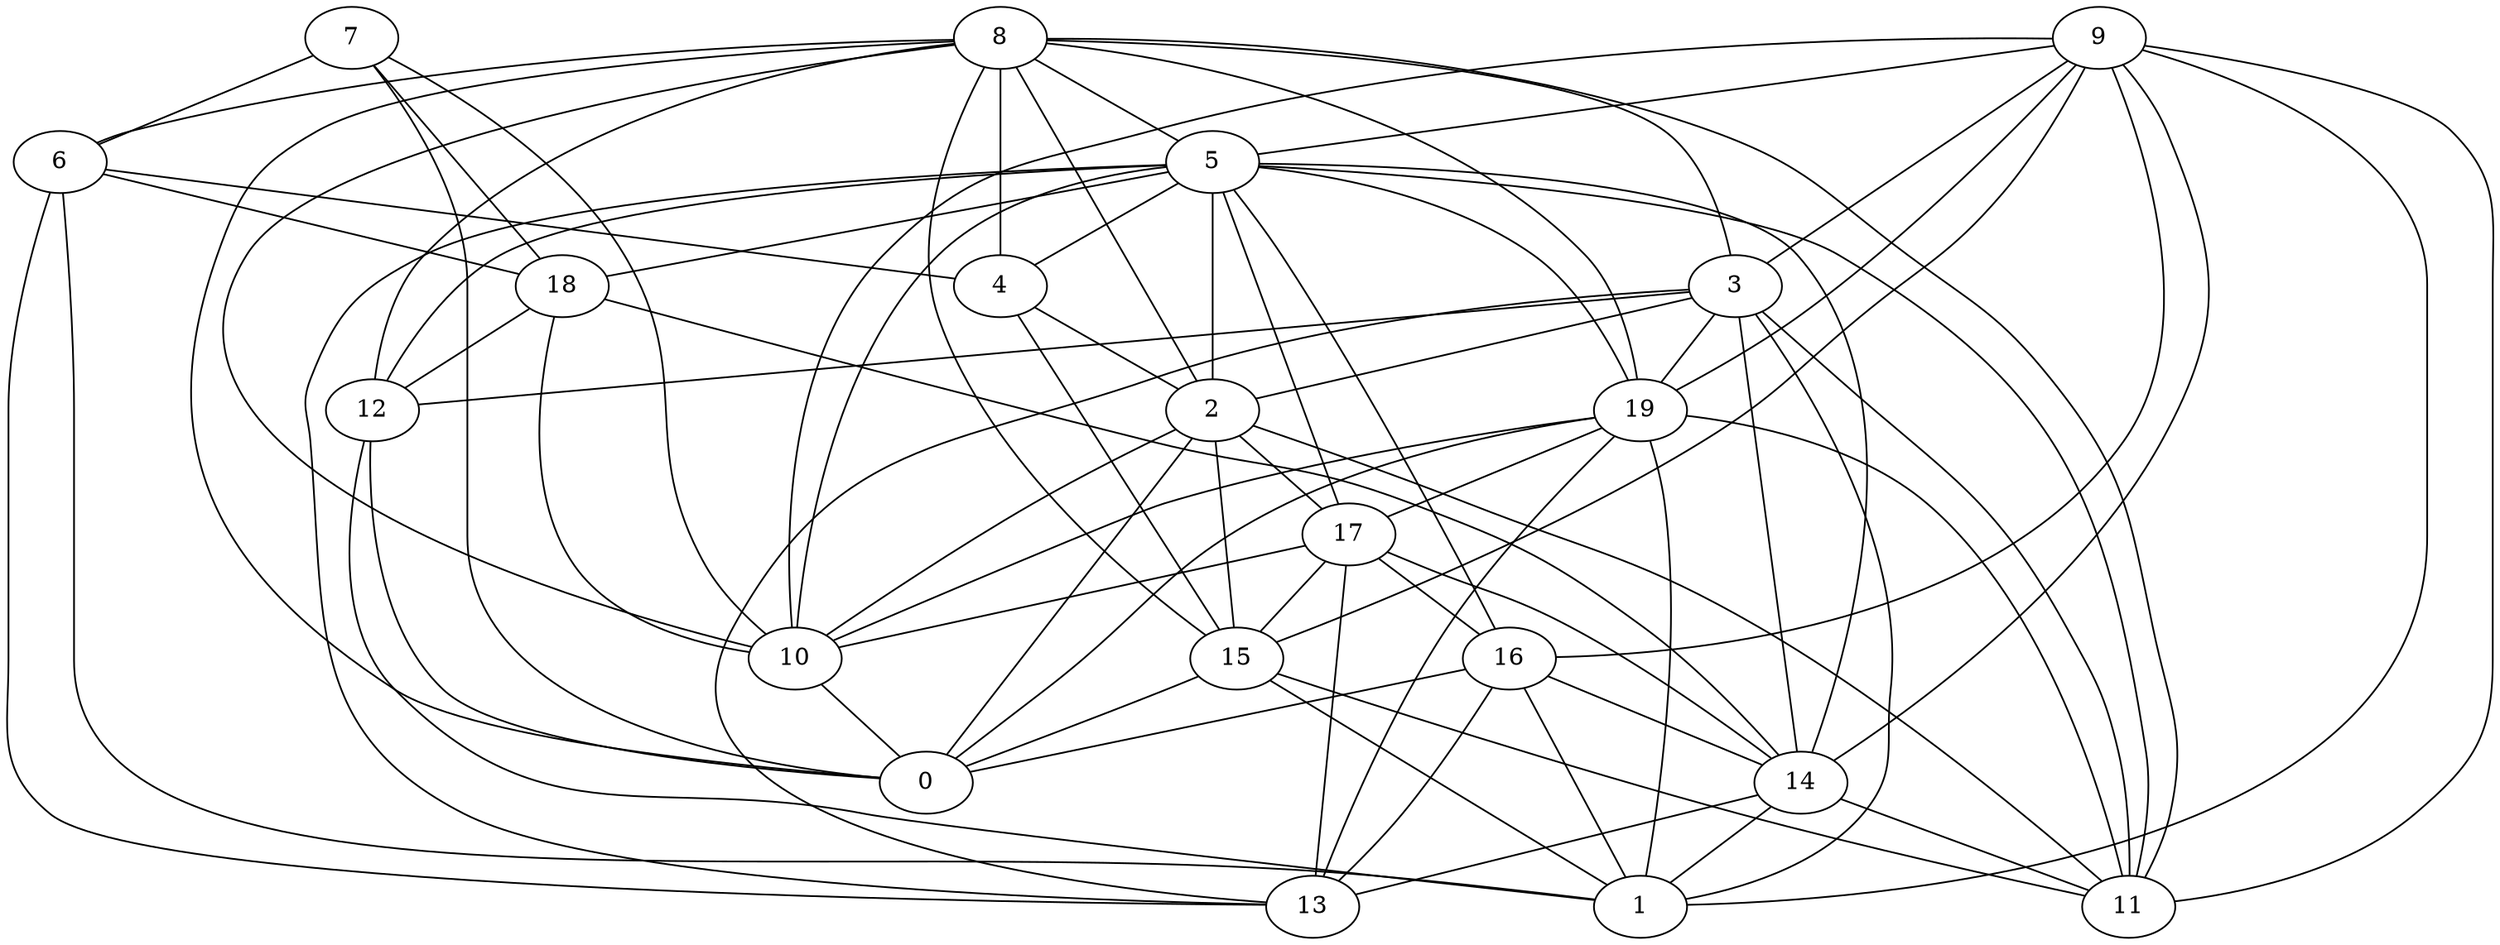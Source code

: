 digraph GG_graph {

subgraph G_graph {
edge [color = black]
"7" -> "18" [dir = none]
"7" -> "0" [dir = none]
"17" -> "10" [dir = none]
"18" -> "10" [dir = none]
"18" -> "14" [dir = none]
"4" -> "2" [dir = none]
"2" -> "0" [dir = none]
"2" -> "15" [dir = none]
"2" -> "17" [dir = none]
"2" -> "11" [dir = none]
"6" -> "1" [dir = none]
"6" -> "18" [dir = none]
"19" -> "13" [dir = none]
"19" -> "0" [dir = none]
"15" -> "0" [dir = none]
"8" -> "12" [dir = none]
"8" -> "3" [dir = none]
"8" -> "5" [dir = none]
"8" -> "2" [dir = none]
"8" -> "10" [dir = none]
"5" -> "4" [dir = none]
"5" -> "18" [dir = none]
"5" -> "10" [dir = none]
"5" -> "11" [dir = none]
"5" -> "19" [dir = none]
"5" -> "2" [dir = none]
"5" -> "13" [dir = none]
"5" -> "12" [dir = none]
"16" -> "14" [dir = none]
"16" -> "13" [dir = none]
"3" -> "13" [dir = none]
"3" -> "14" [dir = none]
"3" -> "1" [dir = none]
"3" -> "2" [dir = none]
"3" -> "12" [dir = none]
"12" -> "1" [dir = none]
"9" -> "11" [dir = none]
"9" -> "3" [dir = none]
"3" -> "11" [dir = none]
"6" -> "13" [dir = none]
"18" -> "12" [dir = none]
"14" -> "11" [dir = none]
"8" -> "4" [dir = none]
"14" -> "13" [dir = none]
"7" -> "10" [dir = none]
"9" -> "5" [dir = none]
"6" -> "4" [dir = none]
"19" -> "10" [dir = none]
"3" -> "19" [dir = none]
"8" -> "15" [dir = none]
"17" -> "16" [dir = none]
"14" -> "1" [dir = none]
"8" -> "19" [dir = none]
"16" -> "1" [dir = none]
"17" -> "13" [dir = none]
"19" -> "17" [dir = none]
"9" -> "14" [dir = none]
"19" -> "1" [dir = none]
"15" -> "11" [dir = none]
"5" -> "17" [dir = none]
"10" -> "0" [dir = none]
"9" -> "10" [dir = none]
"2" -> "10" [dir = none]
"5" -> "16" [dir = none]
"5" -> "14" [dir = none]
"12" -> "0" [dir = none]
"9" -> "16" [dir = none]
"8" -> "6" [dir = none]
"19" -> "11" [dir = none]
"8" -> "0" [dir = none]
"17" -> "14" [dir = none]
"16" -> "0" [dir = none]
"9" -> "19" [dir = none]
"9" -> "15" [dir = none]
"9" -> "1" [dir = none]
"4" -> "15" [dir = none]
"8" -> "11" [dir = none]
"17" -> "15" [dir = none]
"15" -> "1" [dir = none]
"7" -> "6" [dir = none]
}

}
